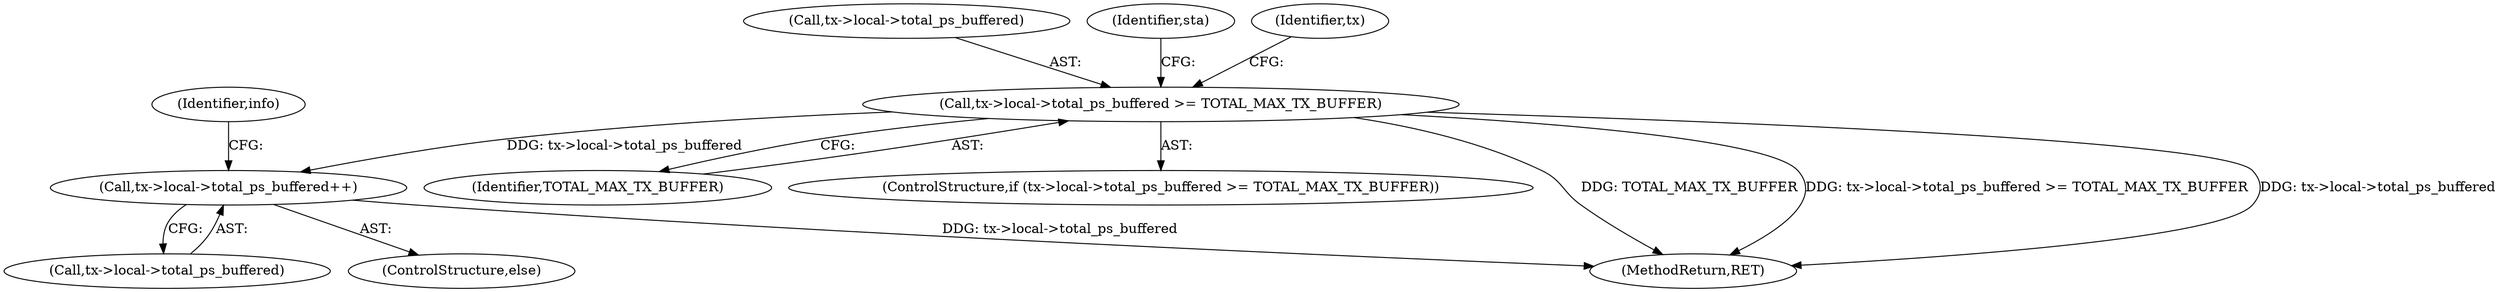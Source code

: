 digraph "0_linux_1d147bfa64293b2723c4fec50922168658e613ba_1@pointer" {
"1000172" [label="(Call,tx->local->total_ps_buffered >= TOTAL_MAX_TX_BUFFER)"];
"1000245" [label="(Call,tx->local->total_ps_buffered++)"];
"1000245" [label="(Call,tx->local->total_ps_buffered++)"];
"1000178" [label="(Identifier,TOTAL_MAX_TX_BUFFER)"];
"1000171" [label="(ControlStructure,if (tx->local->total_ps_buffered >= TOTAL_MAX_TX_BUFFER))"];
"1000173" [label="(Call,tx->local->total_ps_buffered)"];
"1000172" [label="(Call,tx->local->total_ps_buffered >= TOTAL_MAX_TX_BUFFER)"];
"1000246" [label="(Call,tx->local->total_ps_buffered)"];
"1000186" [label="(Identifier,sta)"];
"1000334" [label="(MethodReturn,RET)"];
"1000244" [label="(ControlStructure,else)"];
"1000181" [label="(Identifier,tx)"];
"1000254" [label="(Identifier,info)"];
"1000172" -> "1000171"  [label="AST: "];
"1000172" -> "1000178"  [label="CFG: "];
"1000173" -> "1000172"  [label="AST: "];
"1000178" -> "1000172"  [label="AST: "];
"1000181" -> "1000172"  [label="CFG: "];
"1000186" -> "1000172"  [label="CFG: "];
"1000172" -> "1000334"  [label="DDG: TOTAL_MAX_TX_BUFFER"];
"1000172" -> "1000334"  [label="DDG: tx->local->total_ps_buffered >= TOTAL_MAX_TX_BUFFER"];
"1000172" -> "1000334"  [label="DDG: tx->local->total_ps_buffered"];
"1000172" -> "1000245"  [label="DDG: tx->local->total_ps_buffered"];
"1000245" -> "1000244"  [label="AST: "];
"1000245" -> "1000246"  [label="CFG: "];
"1000246" -> "1000245"  [label="AST: "];
"1000254" -> "1000245"  [label="CFG: "];
"1000245" -> "1000334"  [label="DDG: tx->local->total_ps_buffered"];
}
